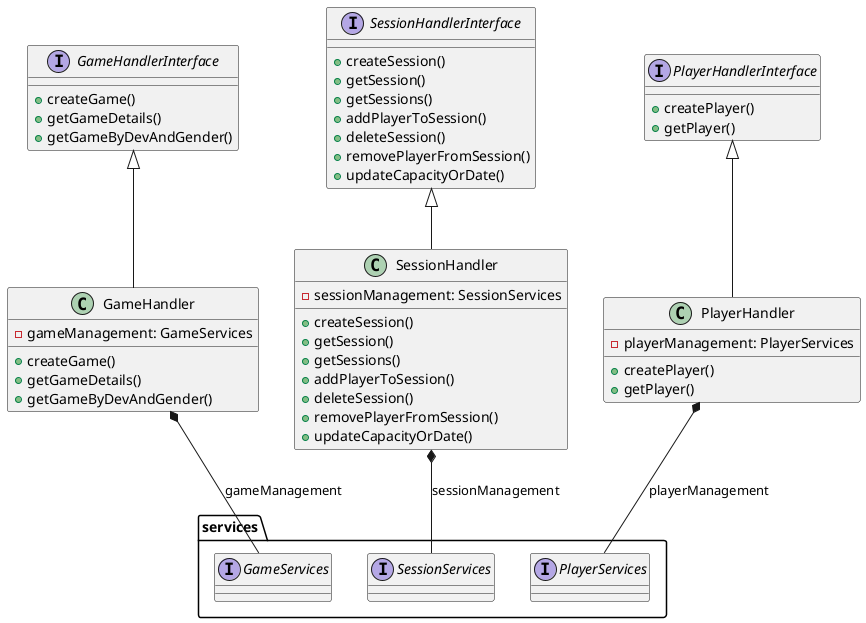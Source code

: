 @startuml
'https://plantuml.com/sequence-diagram

Interface GameHandlerInterface {
    +createGame()
    +getGameDetails()
    +getGameByDevAndGender()
}

Interface SessionHandlerInterface {
    + createSession()
    + getSession()
    + getSessions()
    + addPlayerToSession()
    + deleteSession()
    + removePlayerFromSession()
    + updateCapacityOrDate()
}

Interface PlayerHandlerInterface {
    +createPlayer()
    +getPlayer()
}

class GameHandler {
    +createGame()
    +getGameDetails()
    +getGameByDevAndGender()
    - gameManagement: GameServices
}

class SessionHandler {
    +createSession()
    +getSession()
    +getSessions()
    +addPlayerToSession()
    +deleteSession()
    +removePlayerFromSession()
    +updateCapacityOrDate()
    - sessionManagement: SessionServices
}

class PlayerHandler {
    +createPlayer()
    +getPlayer()
    - playerManagement: PlayerServices
}

package services {
    Interface GameServices
    Interface SessionServices
    Interface PlayerServices
}

GameHandlerInterface <|-- GameHandler
SessionHandlerInterface <|-- SessionHandler
PlayerHandlerInterface <|-- PlayerHandler

GameHandler *-- services.GameServices : gameManagement
SessionHandler *-- services.SessionServices : sessionManagement
PlayerHandler *-- services.PlayerServices : playerManagement

@enduml